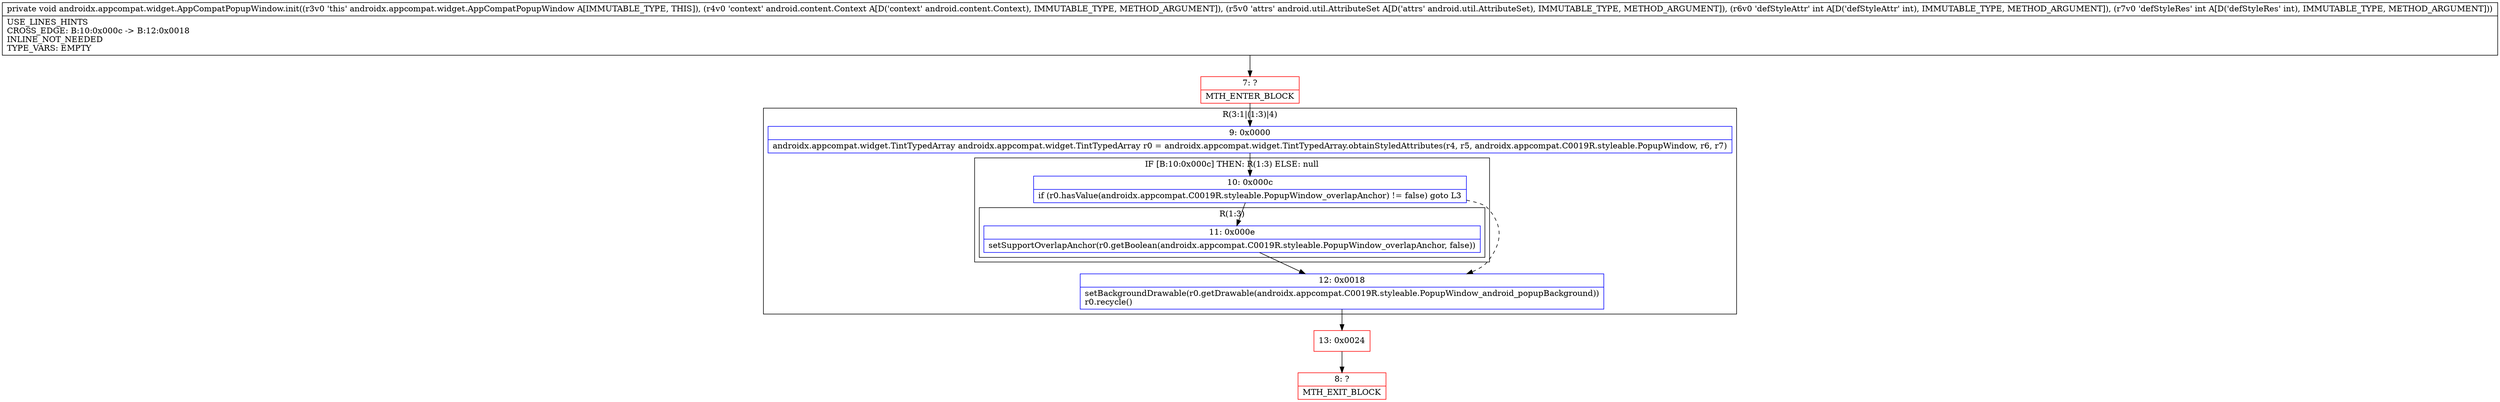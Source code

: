 digraph "CFG forandroidx.appcompat.widget.AppCompatPopupWindow.init(Landroid\/content\/Context;Landroid\/util\/AttributeSet;II)V" {
subgraph cluster_Region_539055253 {
label = "R(3:1|(1:3)|4)";
node [shape=record,color=blue];
Node_9 [shape=record,label="{9\:\ 0x0000|androidx.appcompat.widget.TintTypedArray androidx.appcompat.widget.TintTypedArray r0 = androidx.appcompat.widget.TintTypedArray.obtainStyledAttributes(r4, r5, androidx.appcompat.C0019R.styleable.PopupWindow, r6, r7)\l}"];
subgraph cluster_IfRegion_1208282431 {
label = "IF [B:10:0x000c] THEN: R(1:3) ELSE: null";
node [shape=record,color=blue];
Node_10 [shape=record,label="{10\:\ 0x000c|if (r0.hasValue(androidx.appcompat.C0019R.styleable.PopupWindow_overlapAnchor) != false) goto L3\l}"];
subgraph cluster_Region_1654075554 {
label = "R(1:3)";
node [shape=record,color=blue];
Node_11 [shape=record,label="{11\:\ 0x000e|setSupportOverlapAnchor(r0.getBoolean(androidx.appcompat.C0019R.styleable.PopupWindow_overlapAnchor, false))\l}"];
}
}
Node_12 [shape=record,label="{12\:\ 0x0018|setBackgroundDrawable(r0.getDrawable(androidx.appcompat.C0019R.styleable.PopupWindow_android_popupBackground))\lr0.recycle()\l}"];
}
Node_7 [shape=record,color=red,label="{7\:\ ?|MTH_ENTER_BLOCK\l}"];
Node_13 [shape=record,color=red,label="{13\:\ 0x0024}"];
Node_8 [shape=record,color=red,label="{8\:\ ?|MTH_EXIT_BLOCK\l}"];
MethodNode[shape=record,label="{private void androidx.appcompat.widget.AppCompatPopupWindow.init((r3v0 'this' androidx.appcompat.widget.AppCompatPopupWindow A[IMMUTABLE_TYPE, THIS]), (r4v0 'context' android.content.Context A[D('context' android.content.Context), IMMUTABLE_TYPE, METHOD_ARGUMENT]), (r5v0 'attrs' android.util.AttributeSet A[D('attrs' android.util.AttributeSet), IMMUTABLE_TYPE, METHOD_ARGUMENT]), (r6v0 'defStyleAttr' int A[D('defStyleAttr' int), IMMUTABLE_TYPE, METHOD_ARGUMENT]), (r7v0 'defStyleRes' int A[D('defStyleRes' int), IMMUTABLE_TYPE, METHOD_ARGUMENT]))  | USE_LINES_HINTS\lCROSS_EDGE: B:10:0x000c \-\> B:12:0x0018\lINLINE_NOT_NEEDED\lTYPE_VARS: EMPTY\l}"];
MethodNode -> Node_7;Node_9 -> Node_10;
Node_10 -> Node_11;
Node_10 -> Node_12[style=dashed];
Node_11 -> Node_12;
Node_12 -> Node_13;
Node_7 -> Node_9;
Node_13 -> Node_8;
}

